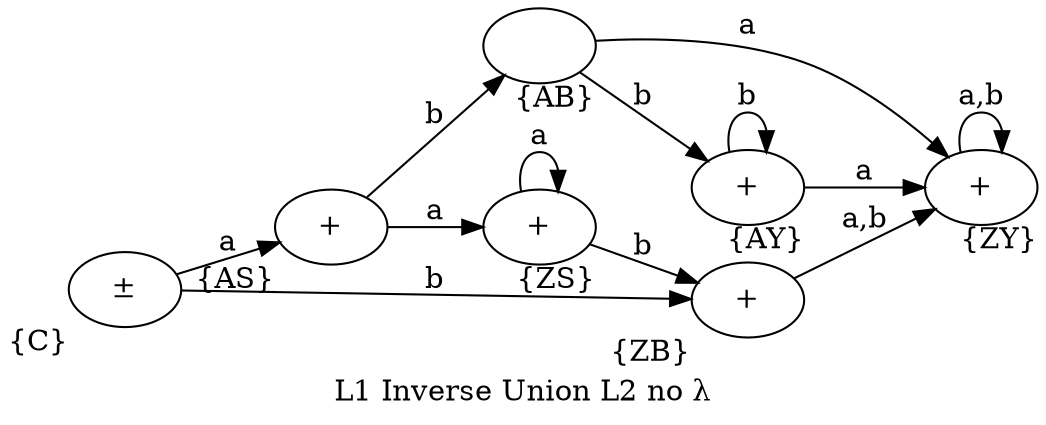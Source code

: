 digraph G {
    rankdir=LR;
    label="L1 Inverse Union L2 no λ";

    C [label="±", xlabel="{C}"];
    AS [label="+", xlabel="{AS}"];
    ZB [label="+", xlabel="{ZB}"];
    ZY [label="+", xlabel="{ZY}"];
    ZS [label="+", xlabel="{ZS}"];
    AB [label="", xlabel="{AB}"];
    AY [label="+", xlabel="{AY}"];


    C -> AS[label="a"];
    C -> ZB[label="b"];
    AS -> ZS[label="a"];
    AS -> AB[label="b"];
    ZB -> ZY[label="a,b"];
    ZY -> ZY[label="a,b"];
    ZS -> ZS[label="a"];
    ZS -> ZB[label="b"];
    AB -> ZY[label="a"];
    AB -> AY[label="b"];
    AY -> ZY[label="a"];
    AY -> AY[label="b"];
}